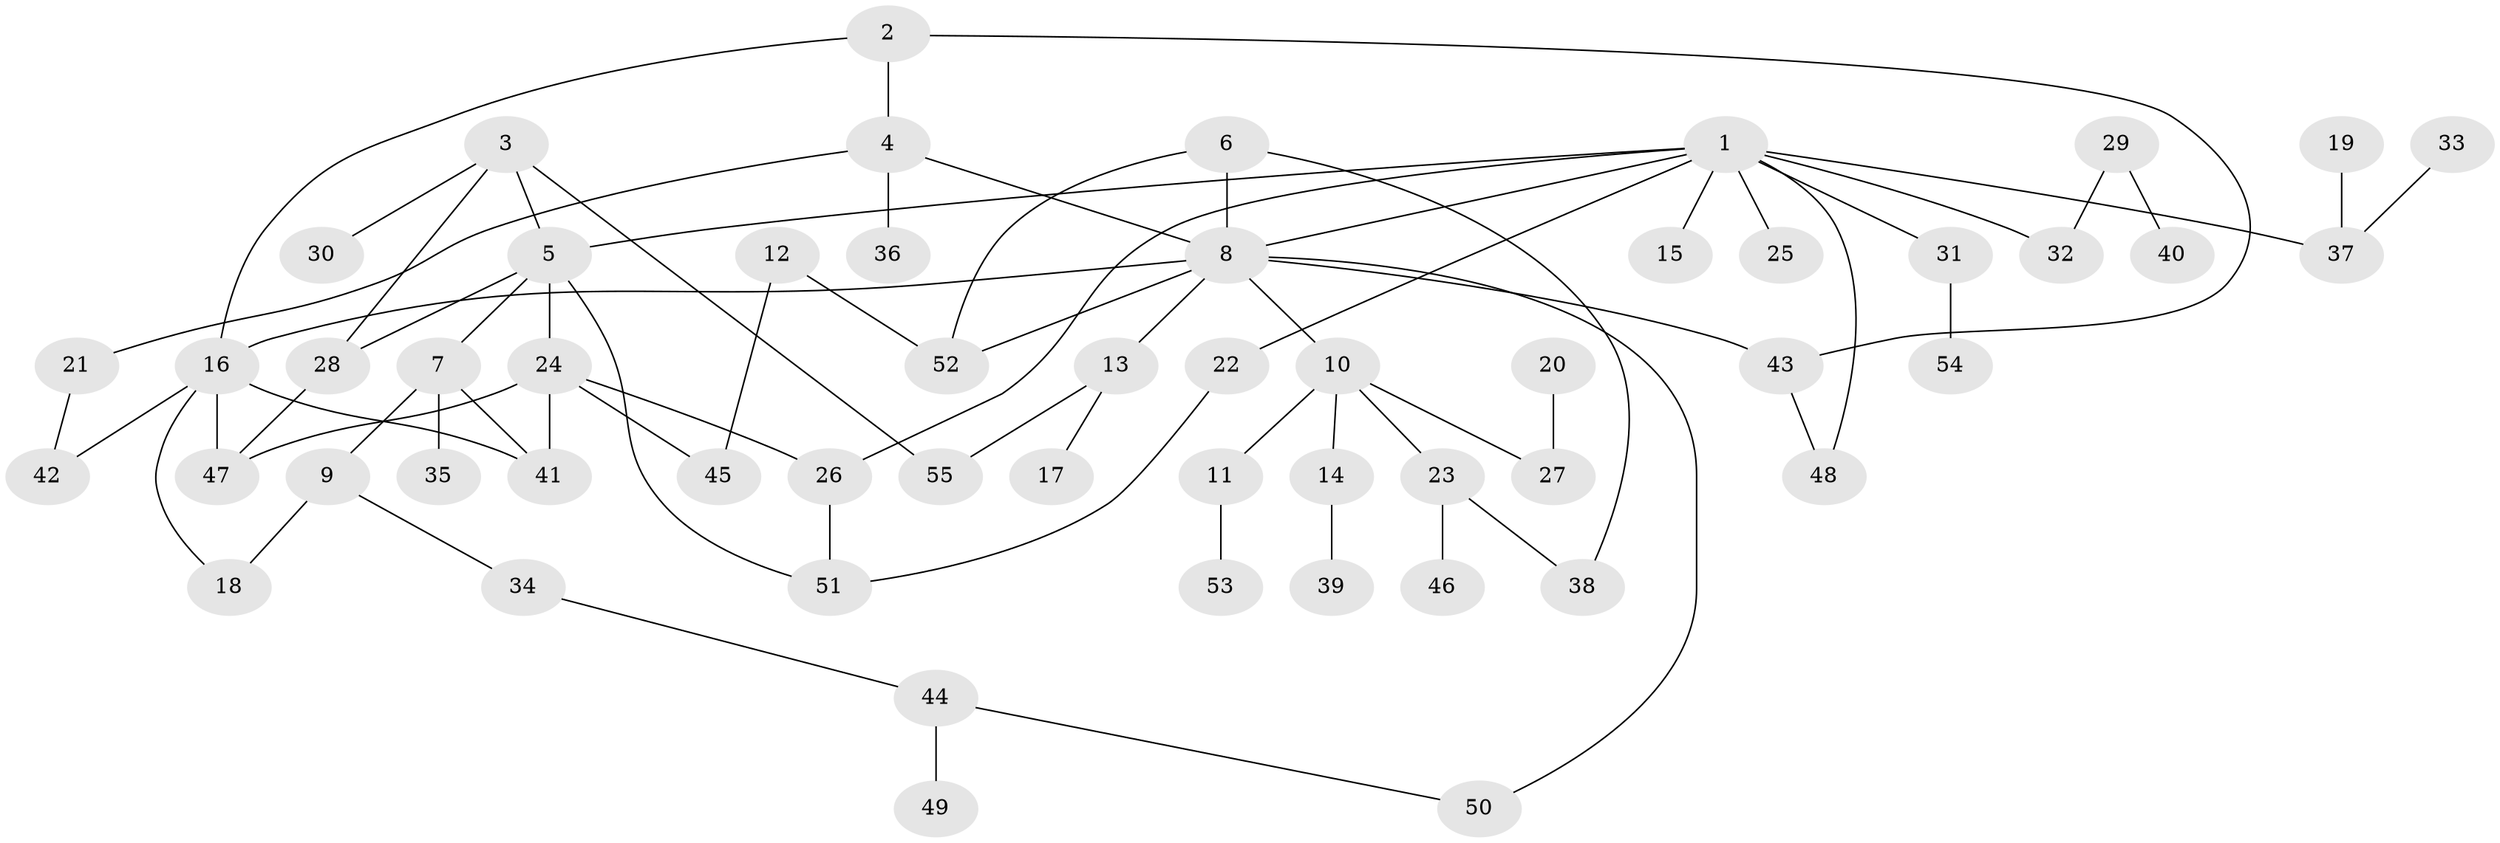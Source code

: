 // original degree distribution, {9: 0.009174311926605505, 10: 0.009174311926605505, 7: 0.009174311926605505, 5: 0.03669724770642202, 3: 0.2018348623853211, 4: 0.08256880733944955, 1: 0.3486238532110092, 2: 0.30275229357798167}
// Generated by graph-tools (version 1.1) at 2025/36/03/04/25 23:36:07]
// undirected, 55 vertices, 72 edges
graph export_dot {
  node [color=gray90,style=filled];
  1;
  2;
  3;
  4;
  5;
  6;
  7;
  8;
  9;
  10;
  11;
  12;
  13;
  14;
  15;
  16;
  17;
  18;
  19;
  20;
  21;
  22;
  23;
  24;
  25;
  26;
  27;
  28;
  29;
  30;
  31;
  32;
  33;
  34;
  35;
  36;
  37;
  38;
  39;
  40;
  41;
  42;
  43;
  44;
  45;
  46;
  47;
  48;
  49;
  50;
  51;
  52;
  53;
  54;
  55;
  1 -- 5 [weight=1.0];
  1 -- 8 [weight=1.0];
  1 -- 15 [weight=1.0];
  1 -- 22 [weight=1.0];
  1 -- 25 [weight=1.0];
  1 -- 26 [weight=1.0];
  1 -- 31 [weight=1.0];
  1 -- 32 [weight=1.0];
  1 -- 37 [weight=1.0];
  1 -- 48 [weight=1.0];
  2 -- 4 [weight=1.0];
  2 -- 16 [weight=1.0];
  2 -- 43 [weight=1.0];
  3 -- 5 [weight=1.0];
  3 -- 28 [weight=1.0];
  3 -- 30 [weight=1.0];
  3 -- 55 [weight=1.0];
  4 -- 8 [weight=1.0];
  4 -- 21 [weight=1.0];
  4 -- 36 [weight=1.0];
  5 -- 7 [weight=1.0];
  5 -- 24 [weight=1.0];
  5 -- 28 [weight=1.0];
  5 -- 51 [weight=1.0];
  6 -- 8 [weight=1.0];
  6 -- 38 [weight=1.0];
  6 -- 52 [weight=1.0];
  7 -- 9 [weight=1.0];
  7 -- 35 [weight=1.0];
  7 -- 41 [weight=1.0];
  8 -- 10 [weight=1.0];
  8 -- 13 [weight=1.0];
  8 -- 16 [weight=1.0];
  8 -- 43 [weight=1.0];
  8 -- 50 [weight=1.0];
  8 -- 52 [weight=1.0];
  9 -- 18 [weight=1.0];
  9 -- 34 [weight=1.0];
  10 -- 11 [weight=1.0];
  10 -- 14 [weight=1.0];
  10 -- 23 [weight=1.0];
  10 -- 27 [weight=1.0];
  11 -- 53 [weight=1.0];
  12 -- 45 [weight=1.0];
  12 -- 52 [weight=1.0];
  13 -- 17 [weight=1.0];
  13 -- 55 [weight=1.0];
  14 -- 39 [weight=1.0];
  16 -- 18 [weight=1.0];
  16 -- 41 [weight=1.0];
  16 -- 42 [weight=1.0];
  16 -- 47 [weight=1.0];
  19 -- 37 [weight=1.0];
  20 -- 27 [weight=1.0];
  21 -- 42 [weight=1.0];
  22 -- 51 [weight=1.0];
  23 -- 38 [weight=1.0];
  23 -- 46 [weight=1.0];
  24 -- 26 [weight=1.0];
  24 -- 41 [weight=1.0];
  24 -- 45 [weight=1.0];
  24 -- 47 [weight=1.0];
  26 -- 51 [weight=1.0];
  28 -- 47 [weight=1.0];
  29 -- 32 [weight=1.0];
  29 -- 40 [weight=1.0];
  31 -- 54 [weight=1.0];
  33 -- 37 [weight=1.0];
  34 -- 44 [weight=1.0];
  43 -- 48 [weight=1.0];
  44 -- 49 [weight=1.0];
  44 -- 50 [weight=1.0];
}
